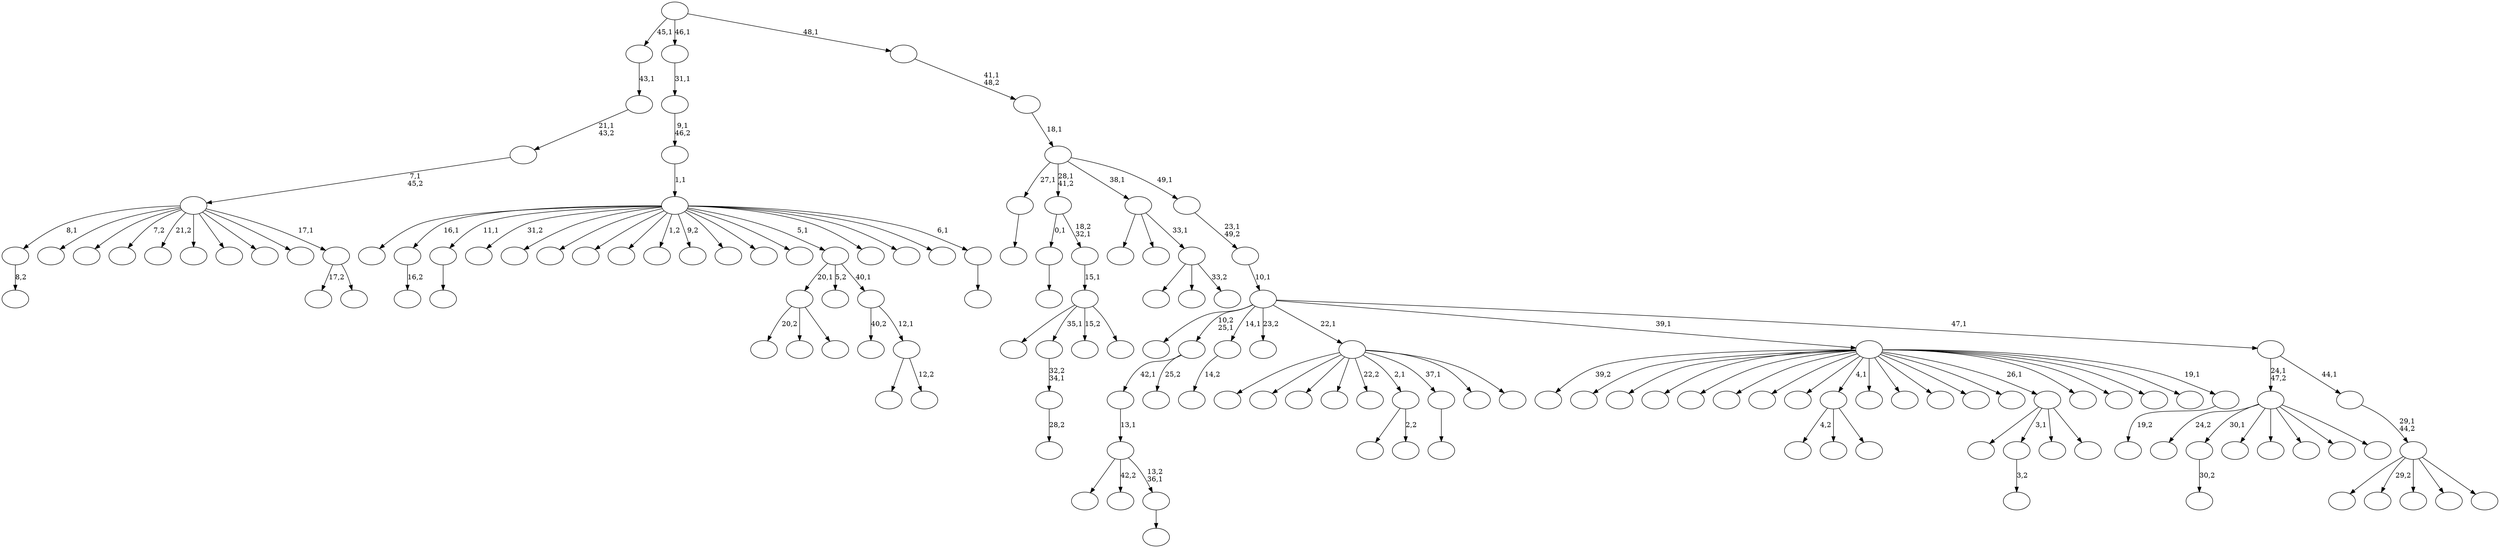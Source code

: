 digraph T {
	150 [label=""]
	149 [label=""]
	148 [label=""]
	147 [label=""]
	146 [label=""]
	145 [label=""]
	144 [label=""]
	143 [label=""]
	142 [label=""]
	141 [label=""]
	140 [label=""]
	139 [label=""]
	138 [label=""]
	137 [label=""]
	136 [label=""]
	135 [label=""]
	134 [label=""]
	133 [label=""]
	132 [label=""]
	131 [label=""]
	130 [label=""]
	129 [label=""]
	128 [label=""]
	127 [label=""]
	126 [label=""]
	125 [label=""]
	124 [label=""]
	123 [label=""]
	122 [label=""]
	121 [label=""]
	120 [label=""]
	119 [label=""]
	118 [label=""]
	117 [label=""]
	116 [label=""]
	115 [label=""]
	114 [label=""]
	113 [label=""]
	112 [label=""]
	111 [label=""]
	110 [label=""]
	109 [label=""]
	108 [label=""]
	107 [label=""]
	106 [label=""]
	105 [label=""]
	104 [label=""]
	103 [label=""]
	102 [label=""]
	101 [label=""]
	100 [label=""]
	99 [label=""]
	98 [label=""]
	97 [label=""]
	96 [label=""]
	95 [label=""]
	94 [label=""]
	93 [label=""]
	92 [label=""]
	91 [label=""]
	90 [label=""]
	89 [label=""]
	88 [label=""]
	87 [label=""]
	86 [label=""]
	85 [label=""]
	84 [label=""]
	83 [label=""]
	82 [label=""]
	81 [label=""]
	80 [label=""]
	79 [label=""]
	78 [label=""]
	77 [label=""]
	76 [label=""]
	75 [label=""]
	74 [label=""]
	73 [label=""]
	72 [label=""]
	71 [label=""]
	70 [label=""]
	69 [label=""]
	68 [label=""]
	67 [label=""]
	66 [label=""]
	65 [label=""]
	64 [label=""]
	63 [label=""]
	62 [label=""]
	61 [label=""]
	60 [label=""]
	59 [label=""]
	58 [label=""]
	57 [label=""]
	56 [label=""]
	55 [label=""]
	54 [label=""]
	53 [label=""]
	52 [label=""]
	51 [label=""]
	50 [label=""]
	49 [label=""]
	48 [label=""]
	47 [label=""]
	46 [label=""]
	45 [label=""]
	44 [label=""]
	43 [label=""]
	42 [label=""]
	41 [label=""]
	40 [label=""]
	39 [label=""]
	38 [label=""]
	37 [label=""]
	36 [label=""]
	35 [label=""]
	34 [label=""]
	33 [label=""]
	32 [label=""]
	31 [label=""]
	30 [label=""]
	29 [label=""]
	28 [label=""]
	27 [label=""]
	26 [label=""]
	25 [label=""]
	24 [label=""]
	23 [label=""]
	22 [label=""]
	21 [label=""]
	20 [label=""]
	19 [label=""]
	18 [label=""]
	17 [label=""]
	16 [label=""]
	15 [label=""]
	14 [label=""]
	13 [label=""]
	12 [label=""]
	11 [label=""]
	10 [label=""]
	9 [label=""]
	8 [label=""]
	7 [label=""]
	6 [label=""]
	5 [label=""]
	4 [label=""]
	3 [label=""]
	2 [label=""]
	1 [label=""]
	0 [label=""]
	147 -> 148 [label="8,2"]
	138 -> 139 [label="16,2"]
	132 -> 133 [label=""]
	131 -> 145 [label=""]
	131 -> 135 [label="42,2"]
	131 -> 132 [label="13,2\n36,1"]
	130 -> 131 [label="13,1"]
	126 -> 127 [label=""]
	121 -> 122 [label=""]
	117 -> 118 [label="28,2"]
	116 -> 117 [label="32,2\n34,1"]
	97 -> 113 [label="4,2"]
	97 -> 112 [label=""]
	97 -> 98 [label=""]
	92 -> 93 [label="30,2"]
	86 -> 87 [label=""]
	76 -> 124 [label="20,2"]
	76 -> 110 [label=""]
	76 -> 77 [label=""]
	73 -> 130 [label="42,1"]
	73 -> 74 [label="25,2"]
	68 -> 69 [label="3,2"]
	62 -> 88 [label=""]
	62 -> 63 [label="2,2"]
	60 -> 120 [label=""]
	60 -> 116 [label="35,1"]
	60 -> 99 [label="15,2"]
	60 -> 61 [label=""]
	59 -> 60 [label="15,1"]
	58 -> 86 [label="0,1"]
	58 -> 59 [label="18,2\n32,1"]
	55 -> 56 [label=""]
	53 -> 54 [label="14,2"]
	50 -> 85 [label=""]
	50 -> 51 [label="12,2"]
	49 -> 84 [label="40,2"]
	49 -> 50 [label="12,1"]
	48 -> 76 [label="20,1"]
	48 -> 64 [label="5,2"]
	48 -> 49 [label="40,1"]
	39 -> 146 [label=""]
	39 -> 68 [label="3,1"]
	39 -> 45 [label=""]
	39 -> 40 [label=""]
	36 -> 101 [label="24,2"]
	36 -> 92 [label="30,1"]
	36 -> 78 [label=""]
	36 -> 66 [label=""]
	36 -> 57 [label=""]
	36 -> 44 [label=""]
	36 -> 37 [label=""]
	34 -> 150 [label=""]
	34 -> 144 [label=""]
	34 -> 136 [label=""]
	34 -> 125 [label=""]
	34 -> 71 [label="22,2"]
	34 -> 62 [label="2,1"]
	34 -> 55 [label="37,1"]
	34 -> 38 [label=""]
	34 -> 35 [label=""]
	27 -> 28 [label="19,2"]
	26 -> 141 [label="39,2"]
	26 -> 140 [label=""]
	26 -> 137 [label=""]
	26 -> 128 [label=""]
	26 -> 114 [label=""]
	26 -> 107 [label=""]
	26 -> 104 [label=""]
	26 -> 100 [label=""]
	26 -> 97 [label="4,1"]
	26 -> 95 [label=""]
	26 -> 90 [label=""]
	26 -> 67 [label=""]
	26 -> 65 [label=""]
	26 -> 47 [label=""]
	26 -> 39 [label="26,1"]
	26 -> 33 [label=""]
	26 -> 32 [label=""]
	26 -> 31 [label=""]
	26 -> 29 [label=""]
	26 -> 27 [label="19,1"]
	24 -> 119 [label=""]
	24 -> 102 [label=""]
	24 -> 25 [label="33,2"]
	23 -> 94 [label=""]
	23 -> 72 [label=""]
	23 -> 24 [label="33,1"]
	21 -> 83 [label="17,2"]
	21 -> 22 [label=""]
	20 -> 147 [label="8,1"]
	20 -> 134 [label=""]
	20 -> 129 [label=""]
	20 -> 123 [label="7,2"]
	20 -> 105 [label="21,2"]
	20 -> 82 [label=""]
	20 -> 80 [label=""]
	20 -> 52 [label=""]
	20 -> 30 [label=""]
	20 -> 21 [label="17,1"]
	19 -> 20 [label="7,1\n45,2"]
	18 -> 19 [label="21,1\n43,2"]
	17 -> 18 [label="43,1"]
	15 -> 16 [label=""]
	14 -> 143 [label=""]
	14 -> 138 [label="16,1"]
	14 -> 126 [label="11,1"]
	14 -> 111 [label="31,2"]
	14 -> 108 [label=""]
	14 -> 106 [label=""]
	14 -> 103 [label=""]
	14 -> 96 [label=""]
	14 -> 91 [label="1,2"]
	14 -> 89 [label="9,2"]
	14 -> 81 [label=""]
	14 -> 79 [label=""]
	14 -> 75 [label=""]
	14 -> 48 [label="5,1"]
	14 -> 46 [label=""]
	14 -> 43 [label=""]
	14 -> 41 [label=""]
	14 -> 15 [label="6,1"]
	13 -> 14 [label="1,1"]
	12 -> 13 [label="9,1\n46,2"]
	11 -> 12 [label="31,1"]
	9 -> 149 [label=""]
	9 -> 142 [label="29,2"]
	9 -> 109 [label=""]
	9 -> 70 [label=""]
	9 -> 10 [label=""]
	8 -> 9 [label="29,1\n44,2"]
	7 -> 36 [label="24,1\n47,2"]
	7 -> 8 [label="44,1"]
	6 -> 115 [label=""]
	6 -> 73 [label="10,2\n25,1"]
	6 -> 53 [label="14,1"]
	6 -> 42 [label="23,2"]
	6 -> 34 [label="22,1"]
	6 -> 26 [label="39,1"]
	6 -> 7 [label="47,1"]
	5 -> 6 [label="10,1"]
	4 -> 5 [label="23,1\n49,2"]
	3 -> 121 [label="27,1"]
	3 -> 58 [label="28,1\n41,2"]
	3 -> 23 [label="38,1"]
	3 -> 4 [label="49,1"]
	2 -> 3 [label="18,1"]
	1 -> 2 [label="41,1\n48,2"]
	0 -> 17 [label="45,1"]
	0 -> 11 [label="46,1"]
	0 -> 1 [label="48,1"]
}
